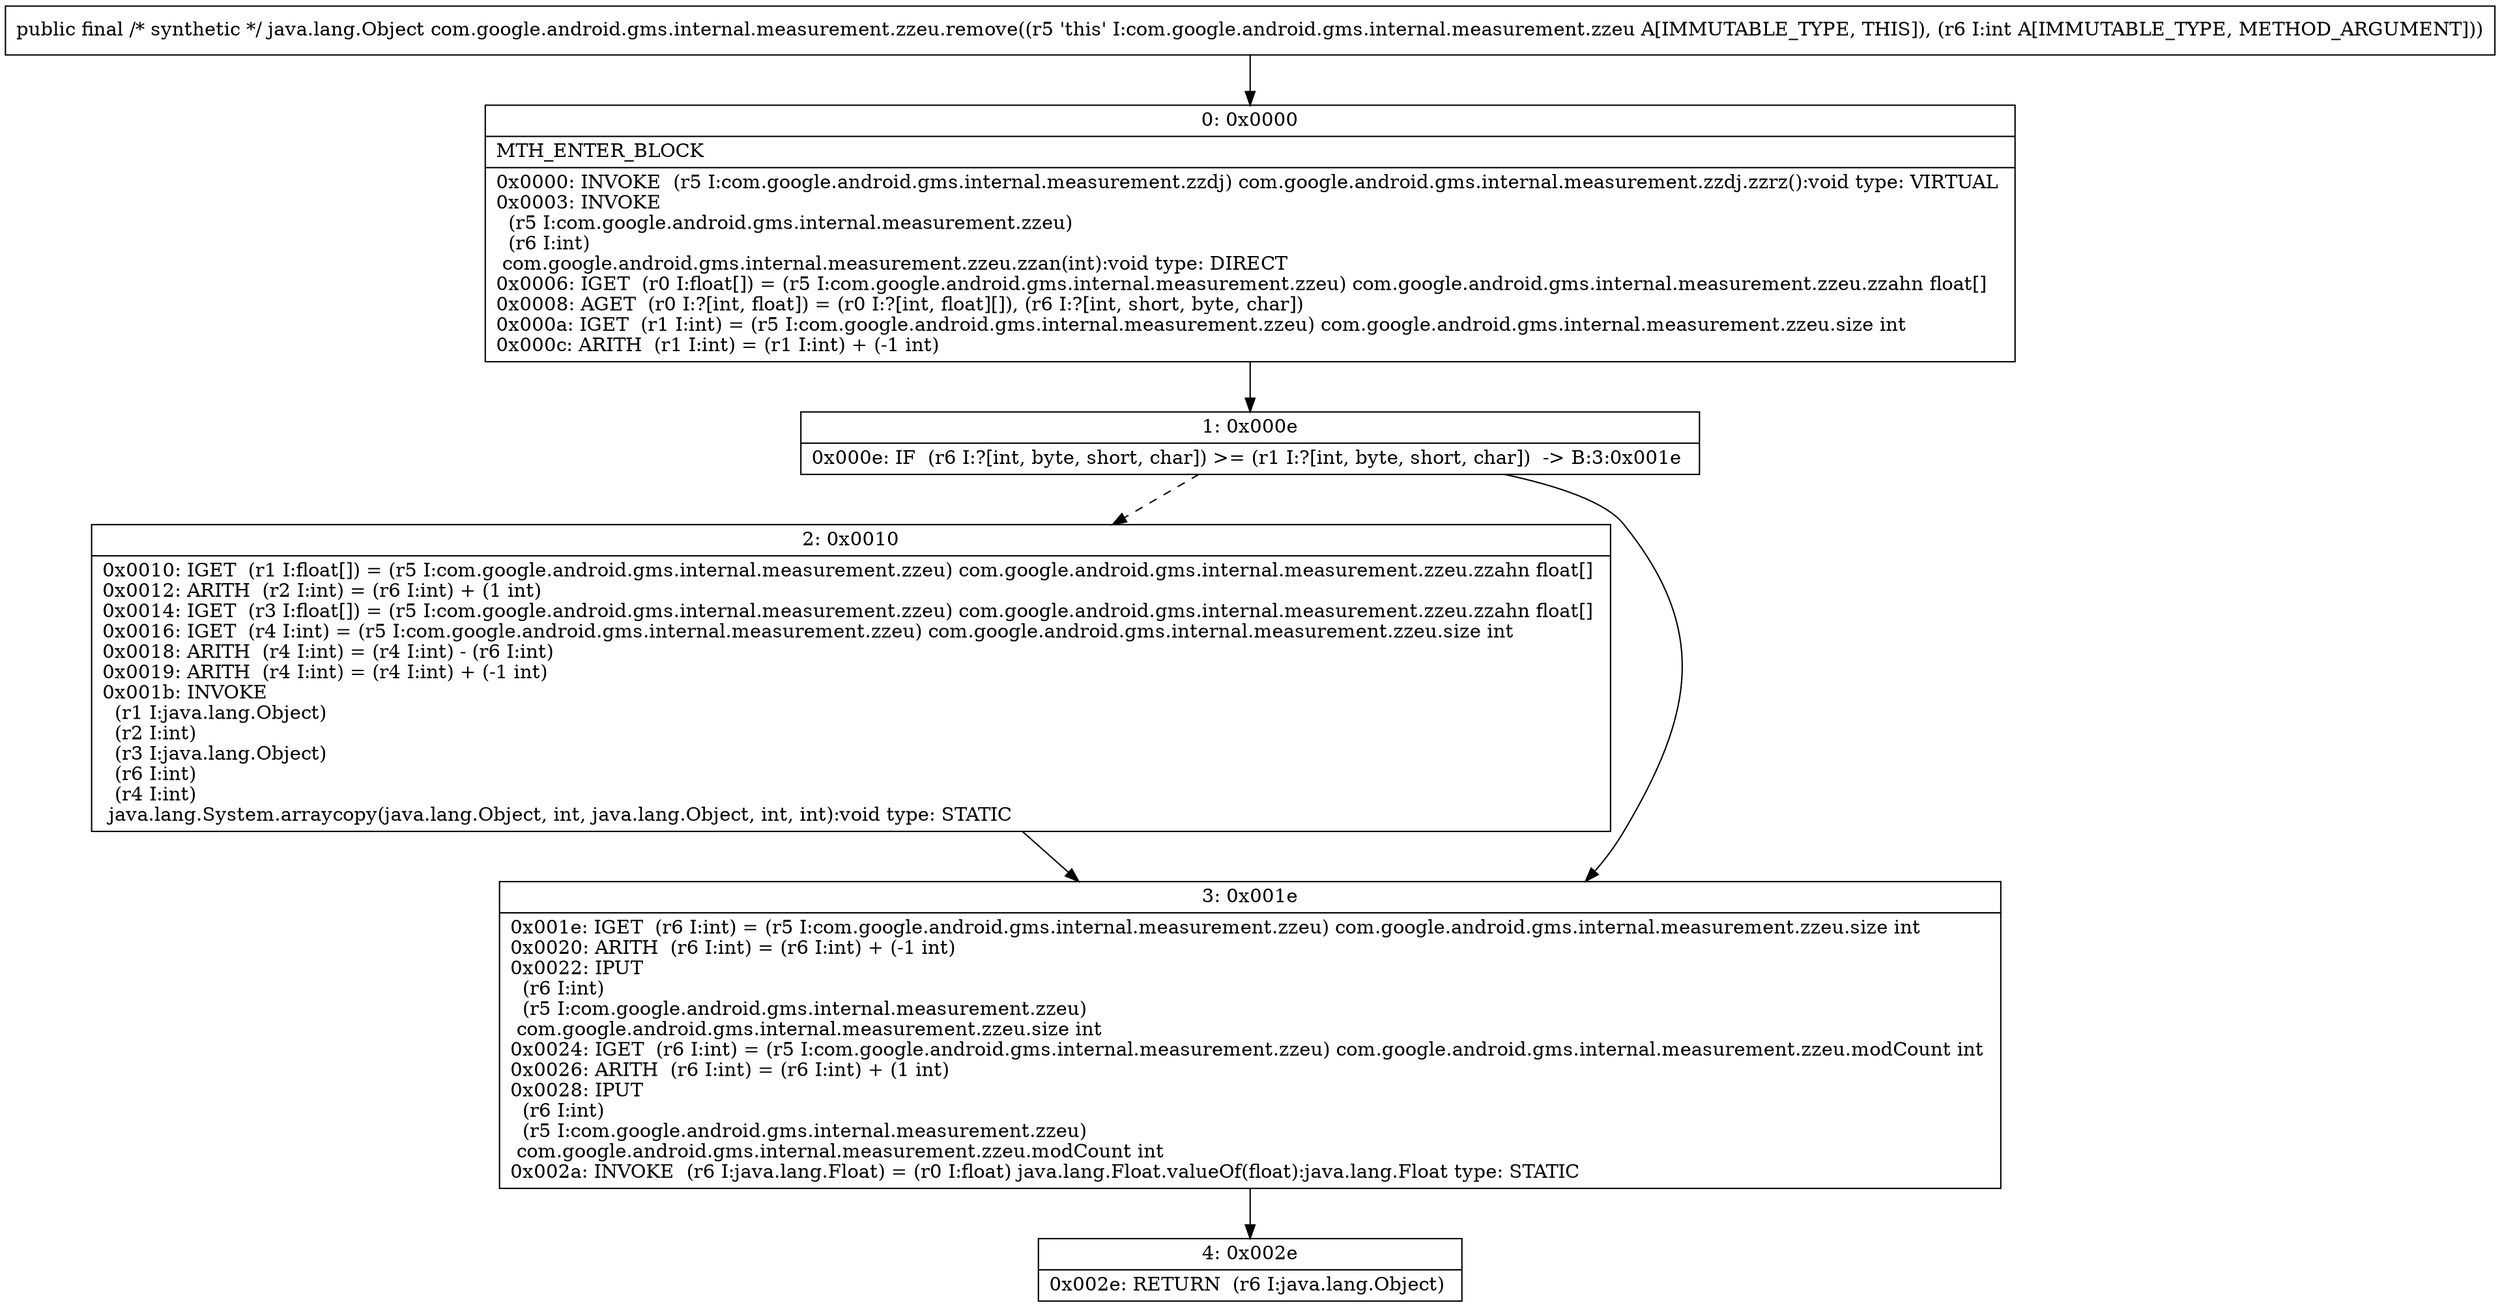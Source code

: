 digraph "CFG forcom.google.android.gms.internal.measurement.zzeu.remove(I)Ljava\/lang\/Object;" {
Node_0 [shape=record,label="{0\:\ 0x0000|MTH_ENTER_BLOCK\l|0x0000: INVOKE  (r5 I:com.google.android.gms.internal.measurement.zzdj) com.google.android.gms.internal.measurement.zzdj.zzrz():void type: VIRTUAL \l0x0003: INVOKE  \l  (r5 I:com.google.android.gms.internal.measurement.zzeu)\l  (r6 I:int)\l com.google.android.gms.internal.measurement.zzeu.zzan(int):void type: DIRECT \l0x0006: IGET  (r0 I:float[]) = (r5 I:com.google.android.gms.internal.measurement.zzeu) com.google.android.gms.internal.measurement.zzeu.zzahn float[] \l0x0008: AGET  (r0 I:?[int, float]) = (r0 I:?[int, float][]), (r6 I:?[int, short, byte, char]) \l0x000a: IGET  (r1 I:int) = (r5 I:com.google.android.gms.internal.measurement.zzeu) com.google.android.gms.internal.measurement.zzeu.size int \l0x000c: ARITH  (r1 I:int) = (r1 I:int) + (\-1 int) \l}"];
Node_1 [shape=record,label="{1\:\ 0x000e|0x000e: IF  (r6 I:?[int, byte, short, char]) \>= (r1 I:?[int, byte, short, char])  \-\> B:3:0x001e \l}"];
Node_2 [shape=record,label="{2\:\ 0x0010|0x0010: IGET  (r1 I:float[]) = (r5 I:com.google.android.gms.internal.measurement.zzeu) com.google.android.gms.internal.measurement.zzeu.zzahn float[] \l0x0012: ARITH  (r2 I:int) = (r6 I:int) + (1 int) \l0x0014: IGET  (r3 I:float[]) = (r5 I:com.google.android.gms.internal.measurement.zzeu) com.google.android.gms.internal.measurement.zzeu.zzahn float[] \l0x0016: IGET  (r4 I:int) = (r5 I:com.google.android.gms.internal.measurement.zzeu) com.google.android.gms.internal.measurement.zzeu.size int \l0x0018: ARITH  (r4 I:int) = (r4 I:int) \- (r6 I:int) \l0x0019: ARITH  (r4 I:int) = (r4 I:int) + (\-1 int) \l0x001b: INVOKE  \l  (r1 I:java.lang.Object)\l  (r2 I:int)\l  (r3 I:java.lang.Object)\l  (r6 I:int)\l  (r4 I:int)\l java.lang.System.arraycopy(java.lang.Object, int, java.lang.Object, int, int):void type: STATIC \l}"];
Node_3 [shape=record,label="{3\:\ 0x001e|0x001e: IGET  (r6 I:int) = (r5 I:com.google.android.gms.internal.measurement.zzeu) com.google.android.gms.internal.measurement.zzeu.size int \l0x0020: ARITH  (r6 I:int) = (r6 I:int) + (\-1 int) \l0x0022: IPUT  \l  (r6 I:int)\l  (r5 I:com.google.android.gms.internal.measurement.zzeu)\l com.google.android.gms.internal.measurement.zzeu.size int \l0x0024: IGET  (r6 I:int) = (r5 I:com.google.android.gms.internal.measurement.zzeu) com.google.android.gms.internal.measurement.zzeu.modCount int \l0x0026: ARITH  (r6 I:int) = (r6 I:int) + (1 int) \l0x0028: IPUT  \l  (r6 I:int)\l  (r5 I:com.google.android.gms.internal.measurement.zzeu)\l com.google.android.gms.internal.measurement.zzeu.modCount int \l0x002a: INVOKE  (r6 I:java.lang.Float) = (r0 I:float) java.lang.Float.valueOf(float):java.lang.Float type: STATIC \l}"];
Node_4 [shape=record,label="{4\:\ 0x002e|0x002e: RETURN  (r6 I:java.lang.Object) \l}"];
MethodNode[shape=record,label="{public final \/* synthetic *\/ java.lang.Object com.google.android.gms.internal.measurement.zzeu.remove((r5 'this' I:com.google.android.gms.internal.measurement.zzeu A[IMMUTABLE_TYPE, THIS]), (r6 I:int A[IMMUTABLE_TYPE, METHOD_ARGUMENT])) }"];
MethodNode -> Node_0;
Node_0 -> Node_1;
Node_1 -> Node_2[style=dashed];
Node_1 -> Node_3;
Node_2 -> Node_3;
Node_3 -> Node_4;
}

